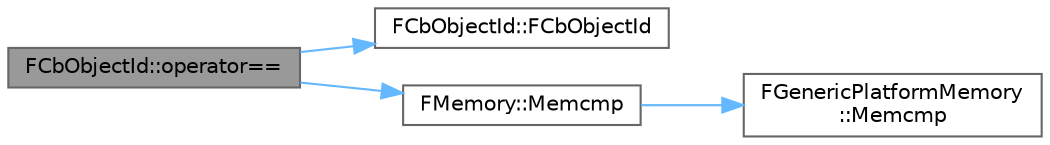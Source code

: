 digraph "FCbObjectId::operator=="
{
 // INTERACTIVE_SVG=YES
 // LATEX_PDF_SIZE
  bgcolor="transparent";
  edge [fontname=Helvetica,fontsize=10,labelfontname=Helvetica,labelfontsize=10];
  node [fontname=Helvetica,fontsize=10,shape=box,height=0.2,width=0.4];
  rankdir="LR";
  Node1 [id="Node000001",label="FCbObjectId::operator==",height=0.2,width=0.4,color="gray40", fillcolor="grey60", style="filled", fontcolor="black",tooltip=" "];
  Node1 -> Node2 [id="edge1_Node000001_Node000002",color="steelblue1",style="solid",tooltip=" "];
  Node2 [id="Node000002",label="FCbObjectId::FCbObjectId",height=0.2,width=0.4,color="grey40", fillcolor="white", style="filled",URL="$db/dea/classFCbObjectId.html#a7c528aecea55c6ee761a2c5f15b4422a",tooltip="Construct an ObjectId with every byte initialized to zero."];
  Node1 -> Node3 [id="edge2_Node000001_Node000003",color="steelblue1",style="solid",tooltip=" "];
  Node3 [id="Node000003",label="FMemory::Memcmp",height=0.2,width=0.4,color="grey40", fillcolor="white", style="filled",URL="$de/d4a/structFMemory.html#a7a74ec7e4b36e5f6def0889dc2f08f4b",tooltip=" "];
  Node3 -> Node4 [id="edge3_Node000003_Node000004",color="steelblue1",style="solid",tooltip=" "];
  Node4 [id="Node000004",label="FGenericPlatformMemory\l::Memcmp",height=0.2,width=0.4,color="grey40", fillcolor="white", style="filled",URL="$d3/dfd/structFGenericPlatformMemory.html#af7db641d1bc872b64c4997e33d73b049",tooltip=" "];
}
